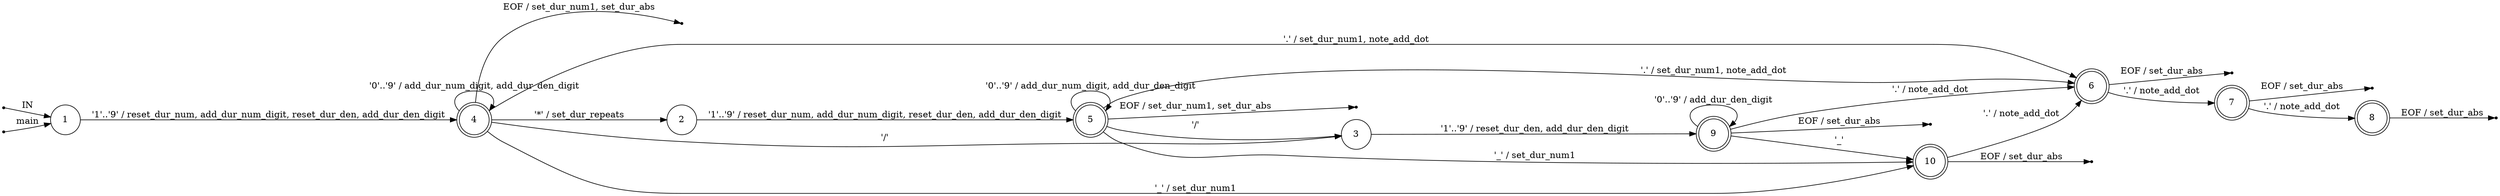 digraph duration {
	rankdir=LR;
	node [ shape = point ];
	ENTRY;
	en_1;
	eof_4;
	eof_5;
	eof_6;
	eof_7;
	eof_8;
	eof_9;
	eof_10;
	node [ shape = circle, height = 0.2 ];
	node [ fixedsize = true, height = 0.65, shape = doublecircle ];
	4;
	5;
	6;
	7;
	8;
	9;
	10;
	node [ shape = circle ];
	1 -> 4 [ label = "'1'..'9' / reset_dur_num, add_dur_num_digit, reset_dur_den, add_dur_den_digit" ];
	2 -> 5 [ label = "'1'..'9' / reset_dur_num, add_dur_num_digit, reset_dur_den, add_dur_den_digit" ];
	3 -> 9 [ label = "'1'..'9' / reset_dur_den, add_dur_den_digit" ];
	4 -> 2 [ label = "'*' / set_dur_repeats" ];
	4 -> 6 [ label = "'.' / set_dur_num1, note_add_dot" ];
	4 -> 3 [ label = "'/'" ];
	4 -> 4 [ label = "'0'..'9' / add_dur_num_digit, add_dur_den_digit" ];
	4 -> 10 [ label = "'_' / set_dur_num1" ];
	5 -> 6 [ label = "'.' / set_dur_num1, note_add_dot" ];
	5 -> 3 [ label = "'/'" ];
	5 -> 5 [ label = "'0'..'9' / add_dur_num_digit, add_dur_den_digit" ];
	5 -> 10 [ label = "'_' / set_dur_num1" ];
	6 -> 7 [ label = "'.' / note_add_dot" ];
	7 -> 8 [ label = "'.' / note_add_dot" ];
	9 -> 6 [ label = "'.' / note_add_dot" ];
	9 -> 9 [ label = "'0'..'9' / add_dur_den_digit" ];
	9 -> 10 [ label = "'_'" ];
	10 -> 6 [ label = "'.' / note_add_dot" ];
	ENTRY -> 1 [ label = "IN" ];
	en_1 -> 1 [ label = "main" ];
	4 -> eof_4 [ label = "EOF / set_dur_num1, set_dur_abs" ];
	5 -> eof_5 [ label = "EOF / set_dur_num1, set_dur_abs" ];
	6 -> eof_6 [ label = "EOF / set_dur_abs" ];
	7 -> eof_7 [ label = "EOF / set_dur_abs" ];
	8 -> eof_8 [ label = "EOF / set_dur_abs" ];
	9 -> eof_9 [ label = "EOF / set_dur_abs" ];
	10 -> eof_10 [ label = "EOF / set_dur_abs" ];
}
